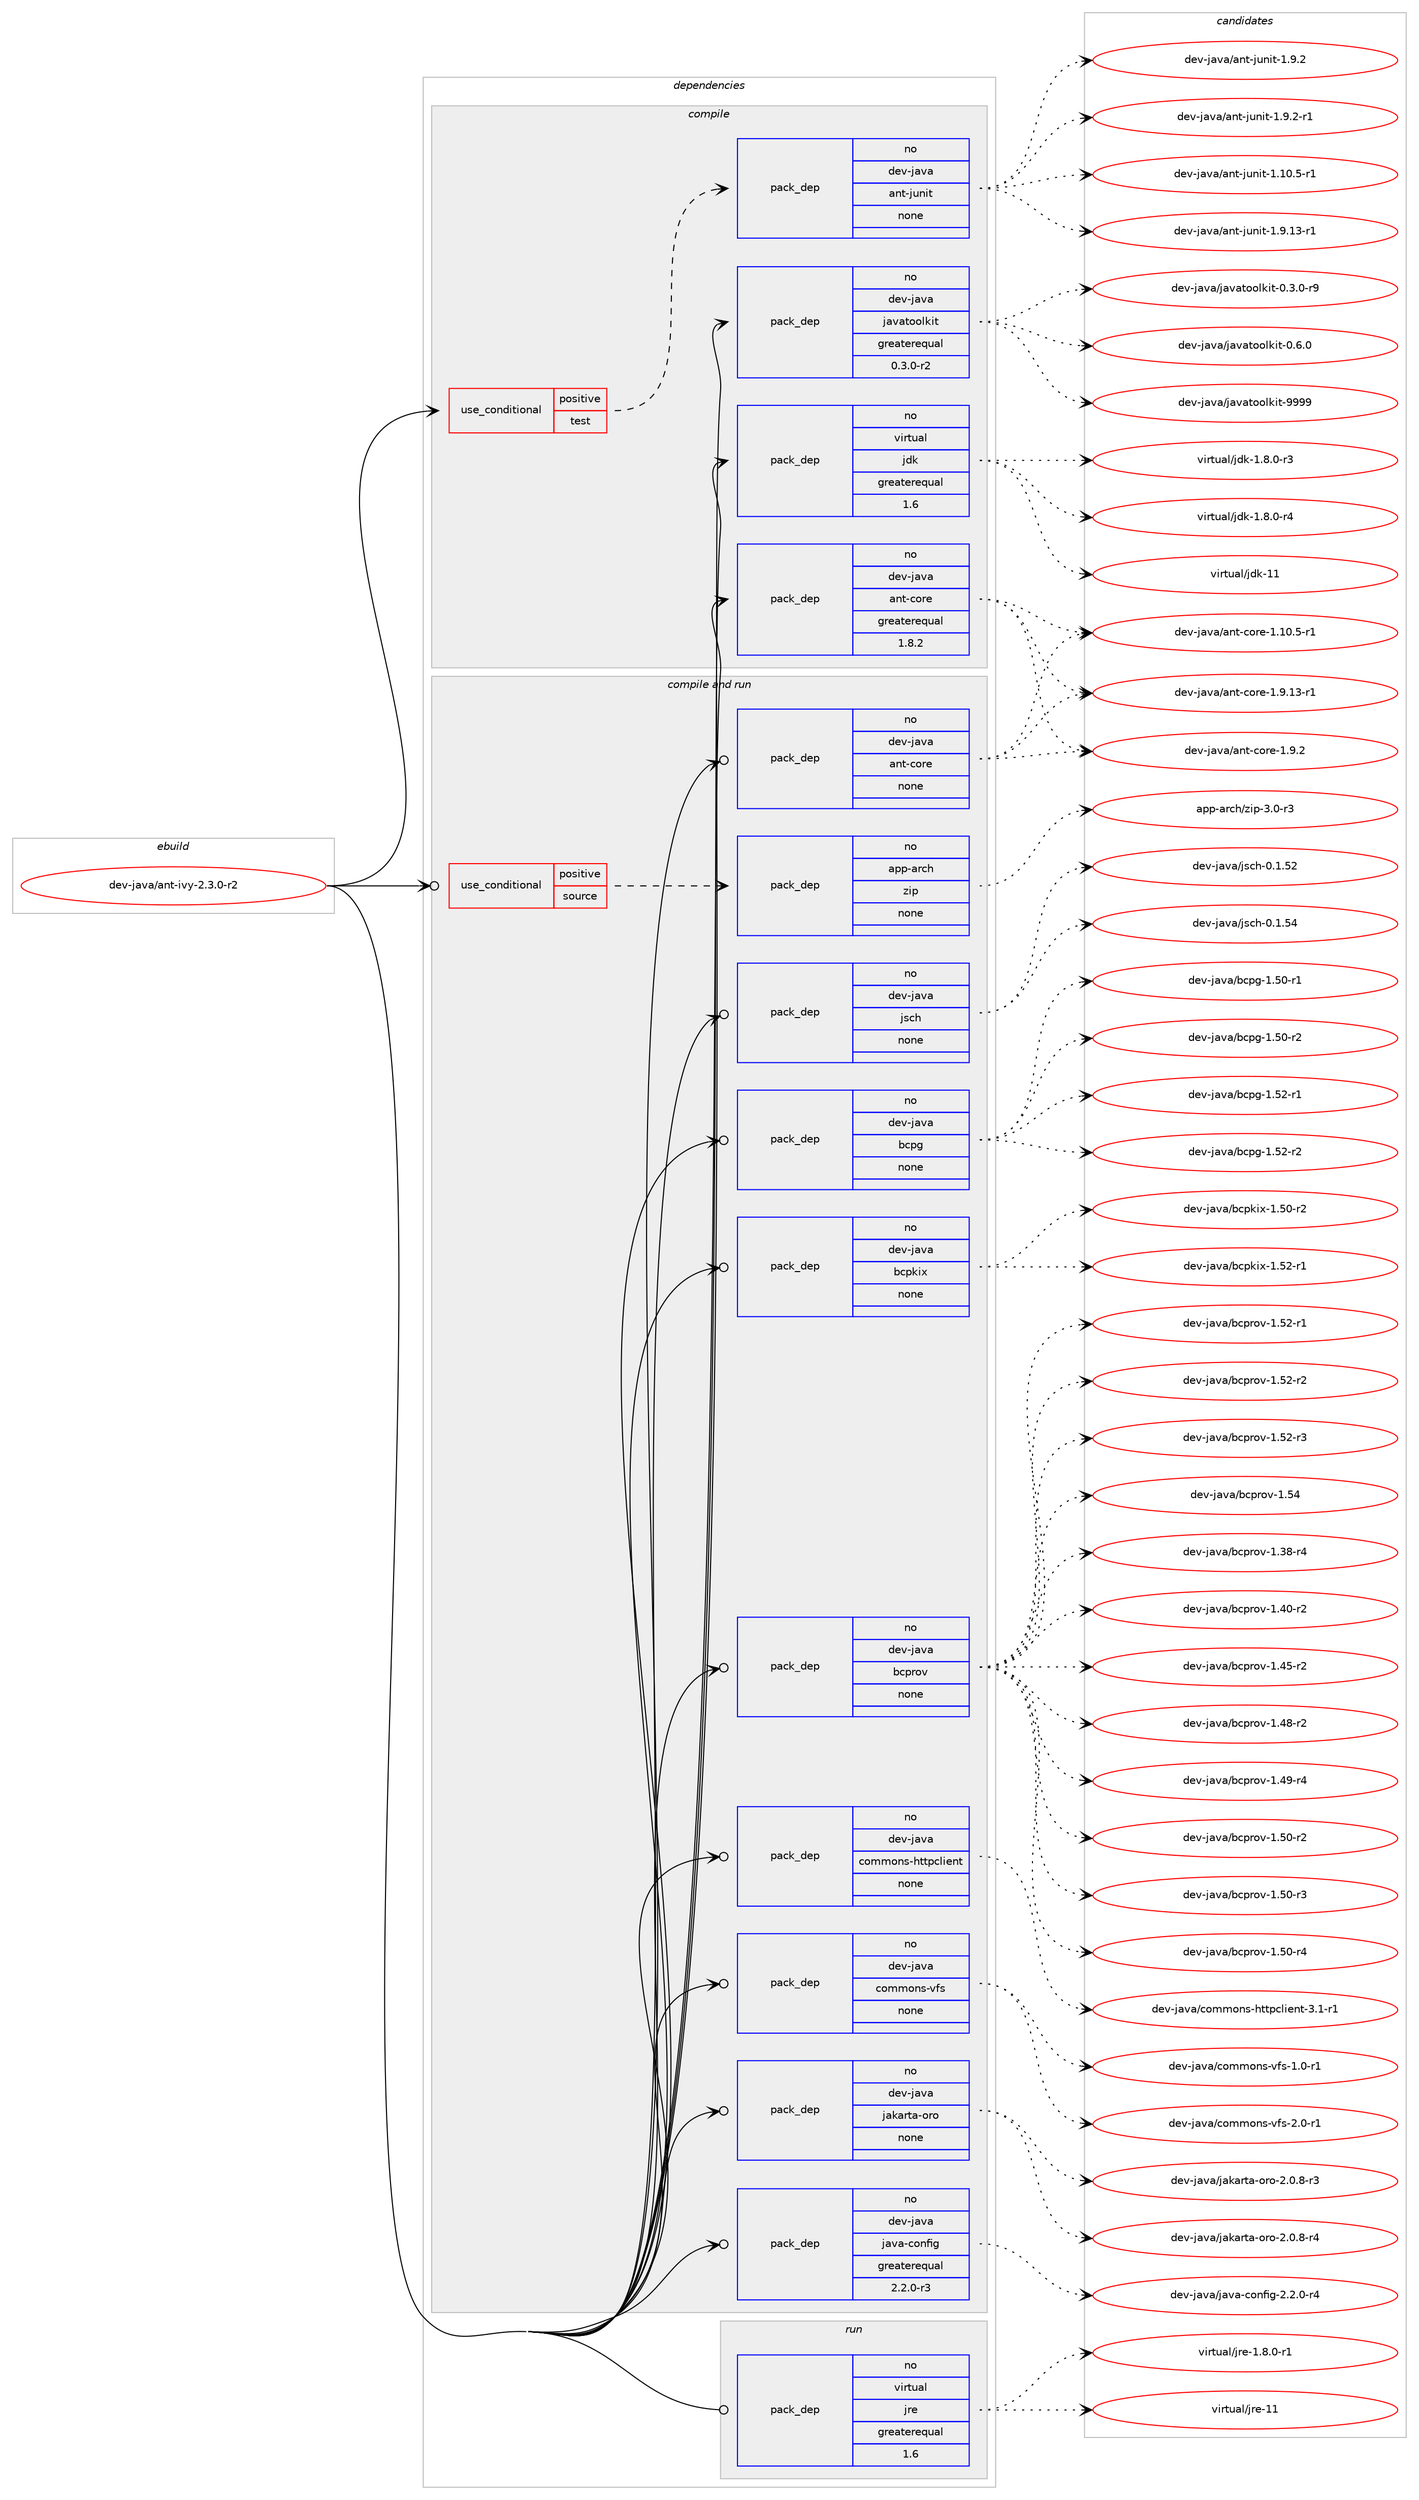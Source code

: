 digraph prolog {

# *************
# Graph options
# *************

newrank=true;
concentrate=true;
compound=true;
graph [rankdir=LR,fontname=Helvetica,fontsize=10,ranksep=1.5];#, ranksep=2.5, nodesep=0.2];
edge  [arrowhead=vee];
node  [fontname=Helvetica,fontsize=10];

# **********
# The ebuild
# **********

subgraph cluster_leftcol {
color=gray;
rank=same;
label=<<i>ebuild</i>>;
id [label="dev-java/ant-ivy-2.3.0-r2", color=red, width=4, href="../dev-java/ant-ivy-2.3.0-r2.svg"];
}

# ****************
# The dependencies
# ****************

subgraph cluster_midcol {
color=gray;
label=<<i>dependencies</i>>;
subgraph cluster_compile {
fillcolor="#eeeeee";
style=filled;
label=<<i>compile</i>>;
subgraph cond362409 {
dependency1350853 [label=<<TABLE BORDER="0" CELLBORDER="1" CELLSPACING="0" CELLPADDING="4"><TR><TD ROWSPAN="3" CELLPADDING="10">use_conditional</TD></TR><TR><TD>positive</TD></TR><TR><TD>test</TD></TR></TABLE>>, shape=none, color=red];
subgraph pack966016 {
dependency1350854 [label=<<TABLE BORDER="0" CELLBORDER="1" CELLSPACING="0" CELLPADDING="4" WIDTH="220"><TR><TD ROWSPAN="6" CELLPADDING="30">pack_dep</TD></TR><TR><TD WIDTH="110">no</TD></TR><TR><TD>dev-java</TD></TR><TR><TD>ant-junit</TD></TR><TR><TD>none</TD></TR><TR><TD></TD></TR></TABLE>>, shape=none, color=blue];
}
dependency1350853:e -> dependency1350854:w [weight=20,style="dashed",arrowhead="vee"];
}
id:e -> dependency1350853:w [weight=20,style="solid",arrowhead="vee"];
subgraph pack966017 {
dependency1350855 [label=<<TABLE BORDER="0" CELLBORDER="1" CELLSPACING="0" CELLPADDING="4" WIDTH="220"><TR><TD ROWSPAN="6" CELLPADDING="30">pack_dep</TD></TR><TR><TD WIDTH="110">no</TD></TR><TR><TD>dev-java</TD></TR><TR><TD>ant-core</TD></TR><TR><TD>greaterequal</TD></TR><TR><TD>1.8.2</TD></TR></TABLE>>, shape=none, color=blue];
}
id:e -> dependency1350855:w [weight=20,style="solid",arrowhead="vee"];
subgraph pack966018 {
dependency1350856 [label=<<TABLE BORDER="0" CELLBORDER="1" CELLSPACING="0" CELLPADDING="4" WIDTH="220"><TR><TD ROWSPAN="6" CELLPADDING="30">pack_dep</TD></TR><TR><TD WIDTH="110">no</TD></TR><TR><TD>dev-java</TD></TR><TR><TD>javatoolkit</TD></TR><TR><TD>greaterequal</TD></TR><TR><TD>0.3.0-r2</TD></TR></TABLE>>, shape=none, color=blue];
}
id:e -> dependency1350856:w [weight=20,style="solid",arrowhead="vee"];
subgraph pack966019 {
dependency1350857 [label=<<TABLE BORDER="0" CELLBORDER="1" CELLSPACING="0" CELLPADDING="4" WIDTH="220"><TR><TD ROWSPAN="6" CELLPADDING="30">pack_dep</TD></TR><TR><TD WIDTH="110">no</TD></TR><TR><TD>virtual</TD></TR><TR><TD>jdk</TD></TR><TR><TD>greaterequal</TD></TR><TR><TD>1.6</TD></TR></TABLE>>, shape=none, color=blue];
}
id:e -> dependency1350857:w [weight=20,style="solid",arrowhead="vee"];
}
subgraph cluster_compileandrun {
fillcolor="#eeeeee";
style=filled;
label=<<i>compile and run</i>>;
subgraph cond362410 {
dependency1350858 [label=<<TABLE BORDER="0" CELLBORDER="1" CELLSPACING="0" CELLPADDING="4"><TR><TD ROWSPAN="3" CELLPADDING="10">use_conditional</TD></TR><TR><TD>positive</TD></TR><TR><TD>source</TD></TR></TABLE>>, shape=none, color=red];
subgraph pack966020 {
dependency1350859 [label=<<TABLE BORDER="0" CELLBORDER="1" CELLSPACING="0" CELLPADDING="4" WIDTH="220"><TR><TD ROWSPAN="6" CELLPADDING="30">pack_dep</TD></TR><TR><TD WIDTH="110">no</TD></TR><TR><TD>app-arch</TD></TR><TR><TD>zip</TD></TR><TR><TD>none</TD></TR><TR><TD></TD></TR></TABLE>>, shape=none, color=blue];
}
dependency1350858:e -> dependency1350859:w [weight=20,style="dashed",arrowhead="vee"];
}
id:e -> dependency1350858:w [weight=20,style="solid",arrowhead="odotvee"];
subgraph pack966021 {
dependency1350860 [label=<<TABLE BORDER="0" CELLBORDER="1" CELLSPACING="0" CELLPADDING="4" WIDTH="220"><TR><TD ROWSPAN="6" CELLPADDING="30">pack_dep</TD></TR><TR><TD WIDTH="110">no</TD></TR><TR><TD>dev-java</TD></TR><TR><TD>ant-core</TD></TR><TR><TD>none</TD></TR><TR><TD></TD></TR></TABLE>>, shape=none, color=blue];
}
id:e -> dependency1350860:w [weight=20,style="solid",arrowhead="odotvee"];
subgraph pack966022 {
dependency1350861 [label=<<TABLE BORDER="0" CELLBORDER="1" CELLSPACING="0" CELLPADDING="4" WIDTH="220"><TR><TD ROWSPAN="6" CELLPADDING="30">pack_dep</TD></TR><TR><TD WIDTH="110">no</TD></TR><TR><TD>dev-java</TD></TR><TR><TD>bcpg</TD></TR><TR><TD>none</TD></TR><TR><TD></TD></TR></TABLE>>, shape=none, color=blue];
}
id:e -> dependency1350861:w [weight=20,style="solid",arrowhead="odotvee"];
subgraph pack966023 {
dependency1350862 [label=<<TABLE BORDER="0" CELLBORDER="1" CELLSPACING="0" CELLPADDING="4" WIDTH="220"><TR><TD ROWSPAN="6" CELLPADDING="30">pack_dep</TD></TR><TR><TD WIDTH="110">no</TD></TR><TR><TD>dev-java</TD></TR><TR><TD>bcpkix</TD></TR><TR><TD>none</TD></TR><TR><TD></TD></TR></TABLE>>, shape=none, color=blue];
}
id:e -> dependency1350862:w [weight=20,style="solid",arrowhead="odotvee"];
subgraph pack966024 {
dependency1350863 [label=<<TABLE BORDER="0" CELLBORDER="1" CELLSPACING="0" CELLPADDING="4" WIDTH="220"><TR><TD ROWSPAN="6" CELLPADDING="30">pack_dep</TD></TR><TR><TD WIDTH="110">no</TD></TR><TR><TD>dev-java</TD></TR><TR><TD>bcprov</TD></TR><TR><TD>none</TD></TR><TR><TD></TD></TR></TABLE>>, shape=none, color=blue];
}
id:e -> dependency1350863:w [weight=20,style="solid",arrowhead="odotvee"];
subgraph pack966025 {
dependency1350864 [label=<<TABLE BORDER="0" CELLBORDER="1" CELLSPACING="0" CELLPADDING="4" WIDTH="220"><TR><TD ROWSPAN="6" CELLPADDING="30">pack_dep</TD></TR><TR><TD WIDTH="110">no</TD></TR><TR><TD>dev-java</TD></TR><TR><TD>commons-httpclient</TD></TR><TR><TD>none</TD></TR><TR><TD></TD></TR></TABLE>>, shape=none, color=blue];
}
id:e -> dependency1350864:w [weight=20,style="solid",arrowhead="odotvee"];
subgraph pack966026 {
dependency1350865 [label=<<TABLE BORDER="0" CELLBORDER="1" CELLSPACING="0" CELLPADDING="4" WIDTH="220"><TR><TD ROWSPAN="6" CELLPADDING="30">pack_dep</TD></TR><TR><TD WIDTH="110">no</TD></TR><TR><TD>dev-java</TD></TR><TR><TD>commons-vfs</TD></TR><TR><TD>none</TD></TR><TR><TD></TD></TR></TABLE>>, shape=none, color=blue];
}
id:e -> dependency1350865:w [weight=20,style="solid",arrowhead="odotvee"];
subgraph pack966027 {
dependency1350866 [label=<<TABLE BORDER="0" CELLBORDER="1" CELLSPACING="0" CELLPADDING="4" WIDTH="220"><TR><TD ROWSPAN="6" CELLPADDING="30">pack_dep</TD></TR><TR><TD WIDTH="110">no</TD></TR><TR><TD>dev-java</TD></TR><TR><TD>jakarta-oro</TD></TR><TR><TD>none</TD></TR><TR><TD></TD></TR></TABLE>>, shape=none, color=blue];
}
id:e -> dependency1350866:w [weight=20,style="solid",arrowhead="odotvee"];
subgraph pack966028 {
dependency1350867 [label=<<TABLE BORDER="0" CELLBORDER="1" CELLSPACING="0" CELLPADDING="4" WIDTH="220"><TR><TD ROWSPAN="6" CELLPADDING="30">pack_dep</TD></TR><TR><TD WIDTH="110">no</TD></TR><TR><TD>dev-java</TD></TR><TR><TD>java-config</TD></TR><TR><TD>greaterequal</TD></TR><TR><TD>2.2.0-r3</TD></TR></TABLE>>, shape=none, color=blue];
}
id:e -> dependency1350867:w [weight=20,style="solid",arrowhead="odotvee"];
subgraph pack966029 {
dependency1350868 [label=<<TABLE BORDER="0" CELLBORDER="1" CELLSPACING="0" CELLPADDING="4" WIDTH="220"><TR><TD ROWSPAN="6" CELLPADDING="30">pack_dep</TD></TR><TR><TD WIDTH="110">no</TD></TR><TR><TD>dev-java</TD></TR><TR><TD>jsch</TD></TR><TR><TD>none</TD></TR><TR><TD></TD></TR></TABLE>>, shape=none, color=blue];
}
id:e -> dependency1350868:w [weight=20,style="solid",arrowhead="odotvee"];
}
subgraph cluster_run {
fillcolor="#eeeeee";
style=filled;
label=<<i>run</i>>;
subgraph pack966030 {
dependency1350869 [label=<<TABLE BORDER="0" CELLBORDER="1" CELLSPACING="0" CELLPADDING="4" WIDTH="220"><TR><TD ROWSPAN="6" CELLPADDING="30">pack_dep</TD></TR><TR><TD WIDTH="110">no</TD></TR><TR><TD>virtual</TD></TR><TR><TD>jre</TD></TR><TR><TD>greaterequal</TD></TR><TR><TD>1.6</TD></TR></TABLE>>, shape=none, color=blue];
}
id:e -> dependency1350869:w [weight=20,style="solid",arrowhead="odot"];
}
}

# **************
# The candidates
# **************

subgraph cluster_choices {
rank=same;
color=gray;
label=<<i>candidates</i>>;

subgraph choice966016 {
color=black;
nodesep=1;
choice100101118451069711897479711011645106117110105116454946494846534511449 [label="dev-java/ant-junit-1.10.5-r1", color=red, width=4,href="../dev-java/ant-junit-1.10.5-r1.svg"];
choice100101118451069711897479711011645106117110105116454946574649514511449 [label="dev-java/ant-junit-1.9.13-r1", color=red, width=4,href="../dev-java/ant-junit-1.9.13-r1.svg"];
choice100101118451069711897479711011645106117110105116454946574650 [label="dev-java/ant-junit-1.9.2", color=red, width=4,href="../dev-java/ant-junit-1.9.2.svg"];
choice1001011184510697118974797110116451061171101051164549465746504511449 [label="dev-java/ant-junit-1.9.2-r1", color=red, width=4,href="../dev-java/ant-junit-1.9.2-r1.svg"];
dependency1350854:e -> choice100101118451069711897479711011645106117110105116454946494846534511449:w [style=dotted,weight="100"];
dependency1350854:e -> choice100101118451069711897479711011645106117110105116454946574649514511449:w [style=dotted,weight="100"];
dependency1350854:e -> choice100101118451069711897479711011645106117110105116454946574650:w [style=dotted,weight="100"];
dependency1350854:e -> choice1001011184510697118974797110116451061171101051164549465746504511449:w [style=dotted,weight="100"];
}
subgraph choice966017 {
color=black;
nodesep=1;
choice10010111845106971189747971101164599111114101454946494846534511449 [label="dev-java/ant-core-1.10.5-r1", color=red, width=4,href="../dev-java/ant-core-1.10.5-r1.svg"];
choice10010111845106971189747971101164599111114101454946574649514511449 [label="dev-java/ant-core-1.9.13-r1", color=red, width=4,href="../dev-java/ant-core-1.9.13-r1.svg"];
choice10010111845106971189747971101164599111114101454946574650 [label="dev-java/ant-core-1.9.2", color=red, width=4,href="../dev-java/ant-core-1.9.2.svg"];
dependency1350855:e -> choice10010111845106971189747971101164599111114101454946494846534511449:w [style=dotted,weight="100"];
dependency1350855:e -> choice10010111845106971189747971101164599111114101454946574649514511449:w [style=dotted,weight="100"];
dependency1350855:e -> choice10010111845106971189747971101164599111114101454946574650:w [style=dotted,weight="100"];
}
subgraph choice966018 {
color=black;
nodesep=1;
choice1001011184510697118974710697118971161111111081071051164548465146484511457 [label="dev-java/javatoolkit-0.3.0-r9", color=red, width=4,href="../dev-java/javatoolkit-0.3.0-r9.svg"];
choice100101118451069711897471069711897116111111108107105116454846544648 [label="dev-java/javatoolkit-0.6.0", color=red, width=4,href="../dev-java/javatoolkit-0.6.0.svg"];
choice1001011184510697118974710697118971161111111081071051164557575757 [label="dev-java/javatoolkit-9999", color=red, width=4,href="../dev-java/javatoolkit-9999.svg"];
dependency1350856:e -> choice1001011184510697118974710697118971161111111081071051164548465146484511457:w [style=dotted,weight="100"];
dependency1350856:e -> choice100101118451069711897471069711897116111111108107105116454846544648:w [style=dotted,weight="100"];
dependency1350856:e -> choice1001011184510697118974710697118971161111111081071051164557575757:w [style=dotted,weight="100"];
}
subgraph choice966019 {
color=black;
nodesep=1;
choice11810511411611797108471061001074549465646484511451 [label="virtual/jdk-1.8.0-r3", color=red, width=4,href="../virtual/jdk-1.8.0-r3.svg"];
choice11810511411611797108471061001074549465646484511452 [label="virtual/jdk-1.8.0-r4", color=red, width=4,href="../virtual/jdk-1.8.0-r4.svg"];
choice1181051141161179710847106100107454949 [label="virtual/jdk-11", color=red, width=4,href="../virtual/jdk-11.svg"];
dependency1350857:e -> choice11810511411611797108471061001074549465646484511451:w [style=dotted,weight="100"];
dependency1350857:e -> choice11810511411611797108471061001074549465646484511452:w [style=dotted,weight="100"];
dependency1350857:e -> choice1181051141161179710847106100107454949:w [style=dotted,weight="100"];
}
subgraph choice966020 {
color=black;
nodesep=1;
choice9711211245971149910447122105112455146484511451 [label="app-arch/zip-3.0-r3", color=red, width=4,href="../app-arch/zip-3.0-r3.svg"];
dependency1350859:e -> choice9711211245971149910447122105112455146484511451:w [style=dotted,weight="100"];
}
subgraph choice966021 {
color=black;
nodesep=1;
choice10010111845106971189747971101164599111114101454946494846534511449 [label="dev-java/ant-core-1.10.5-r1", color=red, width=4,href="../dev-java/ant-core-1.10.5-r1.svg"];
choice10010111845106971189747971101164599111114101454946574649514511449 [label="dev-java/ant-core-1.9.13-r1", color=red, width=4,href="../dev-java/ant-core-1.9.13-r1.svg"];
choice10010111845106971189747971101164599111114101454946574650 [label="dev-java/ant-core-1.9.2", color=red, width=4,href="../dev-java/ant-core-1.9.2.svg"];
dependency1350860:e -> choice10010111845106971189747971101164599111114101454946494846534511449:w [style=dotted,weight="100"];
dependency1350860:e -> choice10010111845106971189747971101164599111114101454946574649514511449:w [style=dotted,weight="100"];
dependency1350860:e -> choice10010111845106971189747971101164599111114101454946574650:w [style=dotted,weight="100"];
}
subgraph choice966022 {
color=black;
nodesep=1;
choice10010111845106971189747989911210345494653484511449 [label="dev-java/bcpg-1.50-r1", color=red, width=4,href="../dev-java/bcpg-1.50-r1.svg"];
choice10010111845106971189747989911210345494653484511450 [label="dev-java/bcpg-1.50-r2", color=red, width=4,href="../dev-java/bcpg-1.50-r2.svg"];
choice10010111845106971189747989911210345494653504511449 [label="dev-java/bcpg-1.52-r1", color=red, width=4,href="../dev-java/bcpg-1.52-r1.svg"];
choice10010111845106971189747989911210345494653504511450 [label="dev-java/bcpg-1.52-r2", color=red, width=4,href="../dev-java/bcpg-1.52-r2.svg"];
dependency1350861:e -> choice10010111845106971189747989911210345494653484511449:w [style=dotted,weight="100"];
dependency1350861:e -> choice10010111845106971189747989911210345494653484511450:w [style=dotted,weight="100"];
dependency1350861:e -> choice10010111845106971189747989911210345494653504511449:w [style=dotted,weight="100"];
dependency1350861:e -> choice10010111845106971189747989911210345494653504511450:w [style=dotted,weight="100"];
}
subgraph choice966023 {
color=black;
nodesep=1;
choice10010111845106971189747989911210710512045494653484511450 [label="dev-java/bcpkix-1.50-r2", color=red, width=4,href="../dev-java/bcpkix-1.50-r2.svg"];
choice10010111845106971189747989911210710512045494653504511449 [label="dev-java/bcpkix-1.52-r1", color=red, width=4,href="../dev-java/bcpkix-1.52-r1.svg"];
dependency1350862:e -> choice10010111845106971189747989911210710512045494653484511450:w [style=dotted,weight="100"];
dependency1350862:e -> choice10010111845106971189747989911210710512045494653504511449:w [style=dotted,weight="100"];
}
subgraph choice966024 {
color=black;
nodesep=1;
choice10010111845106971189747989911211411111845494651564511452 [label="dev-java/bcprov-1.38-r4", color=red, width=4,href="../dev-java/bcprov-1.38-r4.svg"];
choice10010111845106971189747989911211411111845494652484511450 [label="dev-java/bcprov-1.40-r2", color=red, width=4,href="../dev-java/bcprov-1.40-r2.svg"];
choice10010111845106971189747989911211411111845494652534511450 [label="dev-java/bcprov-1.45-r2", color=red, width=4,href="../dev-java/bcprov-1.45-r2.svg"];
choice10010111845106971189747989911211411111845494652564511450 [label="dev-java/bcprov-1.48-r2", color=red, width=4,href="../dev-java/bcprov-1.48-r2.svg"];
choice10010111845106971189747989911211411111845494652574511452 [label="dev-java/bcprov-1.49-r4", color=red, width=4,href="../dev-java/bcprov-1.49-r4.svg"];
choice10010111845106971189747989911211411111845494653484511450 [label="dev-java/bcprov-1.50-r2", color=red, width=4,href="../dev-java/bcprov-1.50-r2.svg"];
choice10010111845106971189747989911211411111845494653484511451 [label="dev-java/bcprov-1.50-r3", color=red, width=4,href="../dev-java/bcprov-1.50-r3.svg"];
choice10010111845106971189747989911211411111845494653484511452 [label="dev-java/bcprov-1.50-r4", color=red, width=4,href="../dev-java/bcprov-1.50-r4.svg"];
choice10010111845106971189747989911211411111845494653504511449 [label="dev-java/bcprov-1.52-r1", color=red, width=4,href="../dev-java/bcprov-1.52-r1.svg"];
choice10010111845106971189747989911211411111845494653504511450 [label="dev-java/bcprov-1.52-r2", color=red, width=4,href="../dev-java/bcprov-1.52-r2.svg"];
choice10010111845106971189747989911211411111845494653504511451 [label="dev-java/bcprov-1.52-r3", color=red, width=4,href="../dev-java/bcprov-1.52-r3.svg"];
choice1001011184510697118974798991121141111184549465352 [label="dev-java/bcprov-1.54", color=red, width=4,href="../dev-java/bcprov-1.54.svg"];
dependency1350863:e -> choice10010111845106971189747989911211411111845494651564511452:w [style=dotted,weight="100"];
dependency1350863:e -> choice10010111845106971189747989911211411111845494652484511450:w [style=dotted,weight="100"];
dependency1350863:e -> choice10010111845106971189747989911211411111845494652534511450:w [style=dotted,weight="100"];
dependency1350863:e -> choice10010111845106971189747989911211411111845494652564511450:w [style=dotted,weight="100"];
dependency1350863:e -> choice10010111845106971189747989911211411111845494652574511452:w [style=dotted,weight="100"];
dependency1350863:e -> choice10010111845106971189747989911211411111845494653484511450:w [style=dotted,weight="100"];
dependency1350863:e -> choice10010111845106971189747989911211411111845494653484511451:w [style=dotted,weight="100"];
dependency1350863:e -> choice10010111845106971189747989911211411111845494653484511452:w [style=dotted,weight="100"];
dependency1350863:e -> choice10010111845106971189747989911211411111845494653504511449:w [style=dotted,weight="100"];
dependency1350863:e -> choice10010111845106971189747989911211411111845494653504511450:w [style=dotted,weight="100"];
dependency1350863:e -> choice10010111845106971189747989911211411111845494653504511451:w [style=dotted,weight="100"];
dependency1350863:e -> choice1001011184510697118974798991121141111184549465352:w [style=dotted,weight="100"];
}
subgraph choice966025 {
color=black;
nodesep=1;
choice10010111845106971189747991111091091111101154510411611611299108105101110116455146494511449 [label="dev-java/commons-httpclient-3.1-r1", color=red, width=4,href="../dev-java/commons-httpclient-3.1-r1.svg"];
dependency1350864:e -> choice10010111845106971189747991111091091111101154510411611611299108105101110116455146494511449:w [style=dotted,weight="100"];
}
subgraph choice966026 {
color=black;
nodesep=1;
choice100101118451069711897479911110910911111011545118102115454946484511449 [label="dev-java/commons-vfs-1.0-r1", color=red, width=4,href="../dev-java/commons-vfs-1.0-r1.svg"];
choice100101118451069711897479911110910911111011545118102115455046484511449 [label="dev-java/commons-vfs-2.0-r1", color=red, width=4,href="../dev-java/commons-vfs-2.0-r1.svg"];
dependency1350865:e -> choice100101118451069711897479911110910911111011545118102115454946484511449:w [style=dotted,weight="100"];
dependency1350865:e -> choice100101118451069711897479911110910911111011545118102115455046484511449:w [style=dotted,weight="100"];
}
subgraph choice966027 {
color=black;
nodesep=1;
choice10010111845106971189747106971079711411697451111141114550464846564511451 [label="dev-java/jakarta-oro-2.0.8-r3", color=red, width=4,href="../dev-java/jakarta-oro-2.0.8-r3.svg"];
choice10010111845106971189747106971079711411697451111141114550464846564511452 [label="dev-java/jakarta-oro-2.0.8-r4", color=red, width=4,href="../dev-java/jakarta-oro-2.0.8-r4.svg"];
dependency1350866:e -> choice10010111845106971189747106971079711411697451111141114550464846564511451:w [style=dotted,weight="100"];
dependency1350866:e -> choice10010111845106971189747106971079711411697451111141114550464846564511452:w [style=dotted,weight="100"];
}
subgraph choice966028 {
color=black;
nodesep=1;
choice10010111845106971189747106971189745991111101021051034550465046484511452 [label="dev-java/java-config-2.2.0-r4", color=red, width=4,href="../dev-java/java-config-2.2.0-r4.svg"];
dependency1350867:e -> choice10010111845106971189747106971189745991111101021051034550465046484511452:w [style=dotted,weight="100"];
}
subgraph choice966029 {
color=black;
nodesep=1;
choice100101118451069711897471061159910445484649465350 [label="dev-java/jsch-0.1.52", color=red, width=4,href="../dev-java/jsch-0.1.52.svg"];
choice100101118451069711897471061159910445484649465352 [label="dev-java/jsch-0.1.54", color=red, width=4,href="../dev-java/jsch-0.1.54.svg"];
dependency1350868:e -> choice100101118451069711897471061159910445484649465350:w [style=dotted,weight="100"];
dependency1350868:e -> choice100101118451069711897471061159910445484649465352:w [style=dotted,weight="100"];
}
subgraph choice966030 {
color=black;
nodesep=1;
choice11810511411611797108471061141014549465646484511449 [label="virtual/jre-1.8.0-r1", color=red, width=4,href="../virtual/jre-1.8.0-r1.svg"];
choice1181051141161179710847106114101454949 [label="virtual/jre-11", color=red, width=4,href="../virtual/jre-11.svg"];
dependency1350869:e -> choice11810511411611797108471061141014549465646484511449:w [style=dotted,weight="100"];
dependency1350869:e -> choice1181051141161179710847106114101454949:w [style=dotted,weight="100"];
}
}

}
